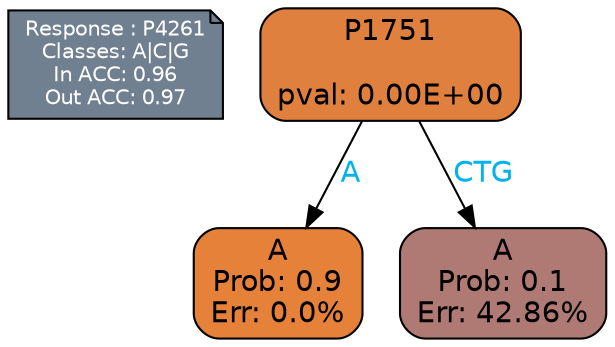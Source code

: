 digraph Tree {
node [shape=box, style="filled, rounded", color="black", fontname=helvetica] ;
graph [ranksep=equally, splines=polylines, bgcolor=transparent, dpi=600] ;
edge [fontname=helvetica] ;
LEGEND [label="Response : P4261
Classes: A|C|G
In ACC: 0.96
Out ACC: 0.97
",shape=note,align=left,style=filled,fillcolor="slategray",fontcolor="white",fontsize=10];1 [label="P1751

pval: 0.00E+00", fillcolor="#df803e"] ;
2 [label="A
Prob: 0.9
Err: 0.0%", fillcolor="#e58139"] ;
3 [label="A
Prob: 0.1
Err: 42.86%", fillcolor="#af7a74"] ;
1 -> 2 [label="A",fontcolor=deepskyblue2] ;
1 -> 3 [label="CTG",fontcolor=deepskyblue2] ;
{rank = same; 2;3;}{rank = same; LEGEND;1;}}